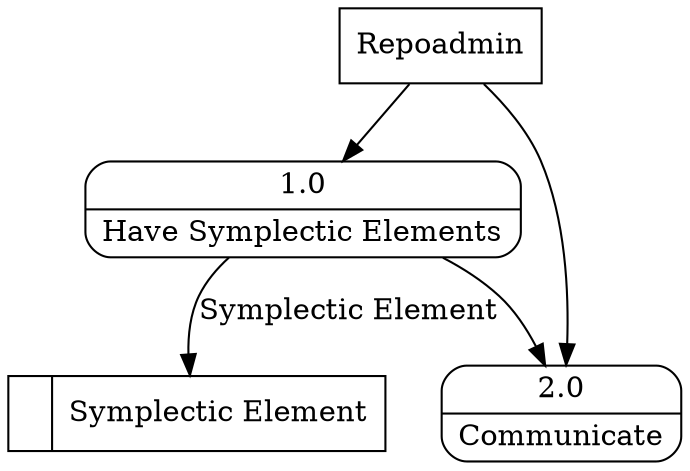 digraph dfd2{ 
node[shape=record]
200 [label="<f0>  |<f1> Symplectic Element " ];
201 [label="Repoadmin" shape=box];
202 [label="{<f0> 1.0|<f1> Have Symplectic Elements }" shape=Mrecord];
203 [label="{<f0> 2.0|<f1> Communicate }" shape=Mrecord];
201 -> 202
201 -> 203
202 -> 203
202 -> 200 [label="Symplectic Element"]
}